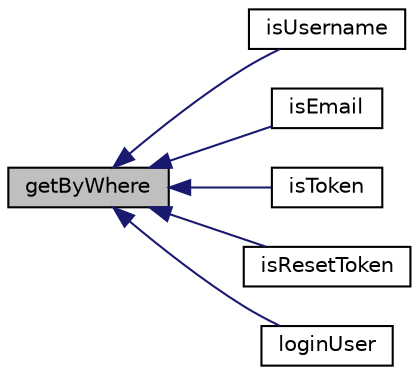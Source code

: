 digraph "getByWhere"
{
  edge [fontname="Helvetica",fontsize="10",labelfontname="Helvetica",labelfontsize="10"];
  node [fontname="Helvetica",fontsize="10",shape=record];
  rankdir="LR";
  Node3 [label="getByWhere",height=0.2,width=0.4,color="black", fillcolor="grey75", style="filled", fontcolor="black"];
  Node3 -> Node4 [dir="back",color="midnightblue",fontsize="10",style="solid",fontname="Helvetica"];
  Node4 [label="isUsername",height=0.2,width=0.4,color="black", fillcolor="white", style="filled",URL="$class_zest_1_1_auth_1_1_user.html#a99ae17e029c338ef8559c3d2c64b94cd"];
  Node3 -> Node5 [dir="back",color="midnightblue",fontsize="10",style="solid",fontname="Helvetica"];
  Node5 [label="isEmail",height=0.2,width=0.4,color="black", fillcolor="white", style="filled",URL="$class_zest_1_1_auth_1_1_user.html#a06e51d64ebd5861dc7728adf64a226d7"];
  Node3 -> Node6 [dir="back",color="midnightblue",fontsize="10",style="solid",fontname="Helvetica"];
  Node6 [label="isToken",height=0.2,width=0.4,color="black", fillcolor="white", style="filled",URL="$class_zest_1_1_auth_1_1_user.html#a30f35759659d9838b8eaffb96d7a5d2a"];
  Node3 -> Node7 [dir="back",color="midnightblue",fontsize="10",style="solid",fontname="Helvetica"];
  Node7 [label="isResetToken",height=0.2,width=0.4,color="black", fillcolor="white", style="filled",URL="$class_zest_1_1_auth_1_1_user.html#a5d20a1de4d92b051e389fa8579cb6b07"];
  Node3 -> Node8 [dir="back",color="midnightblue",fontsize="10",style="solid",fontname="Helvetica"];
  Node8 [label="loginUser",height=0.2,width=0.4,color="black", fillcolor="white", style="filled",URL="$class_zest_1_1_auth_1_1_user.html#a6083b365f5ea600dd590280b73cf3f08"];
}
